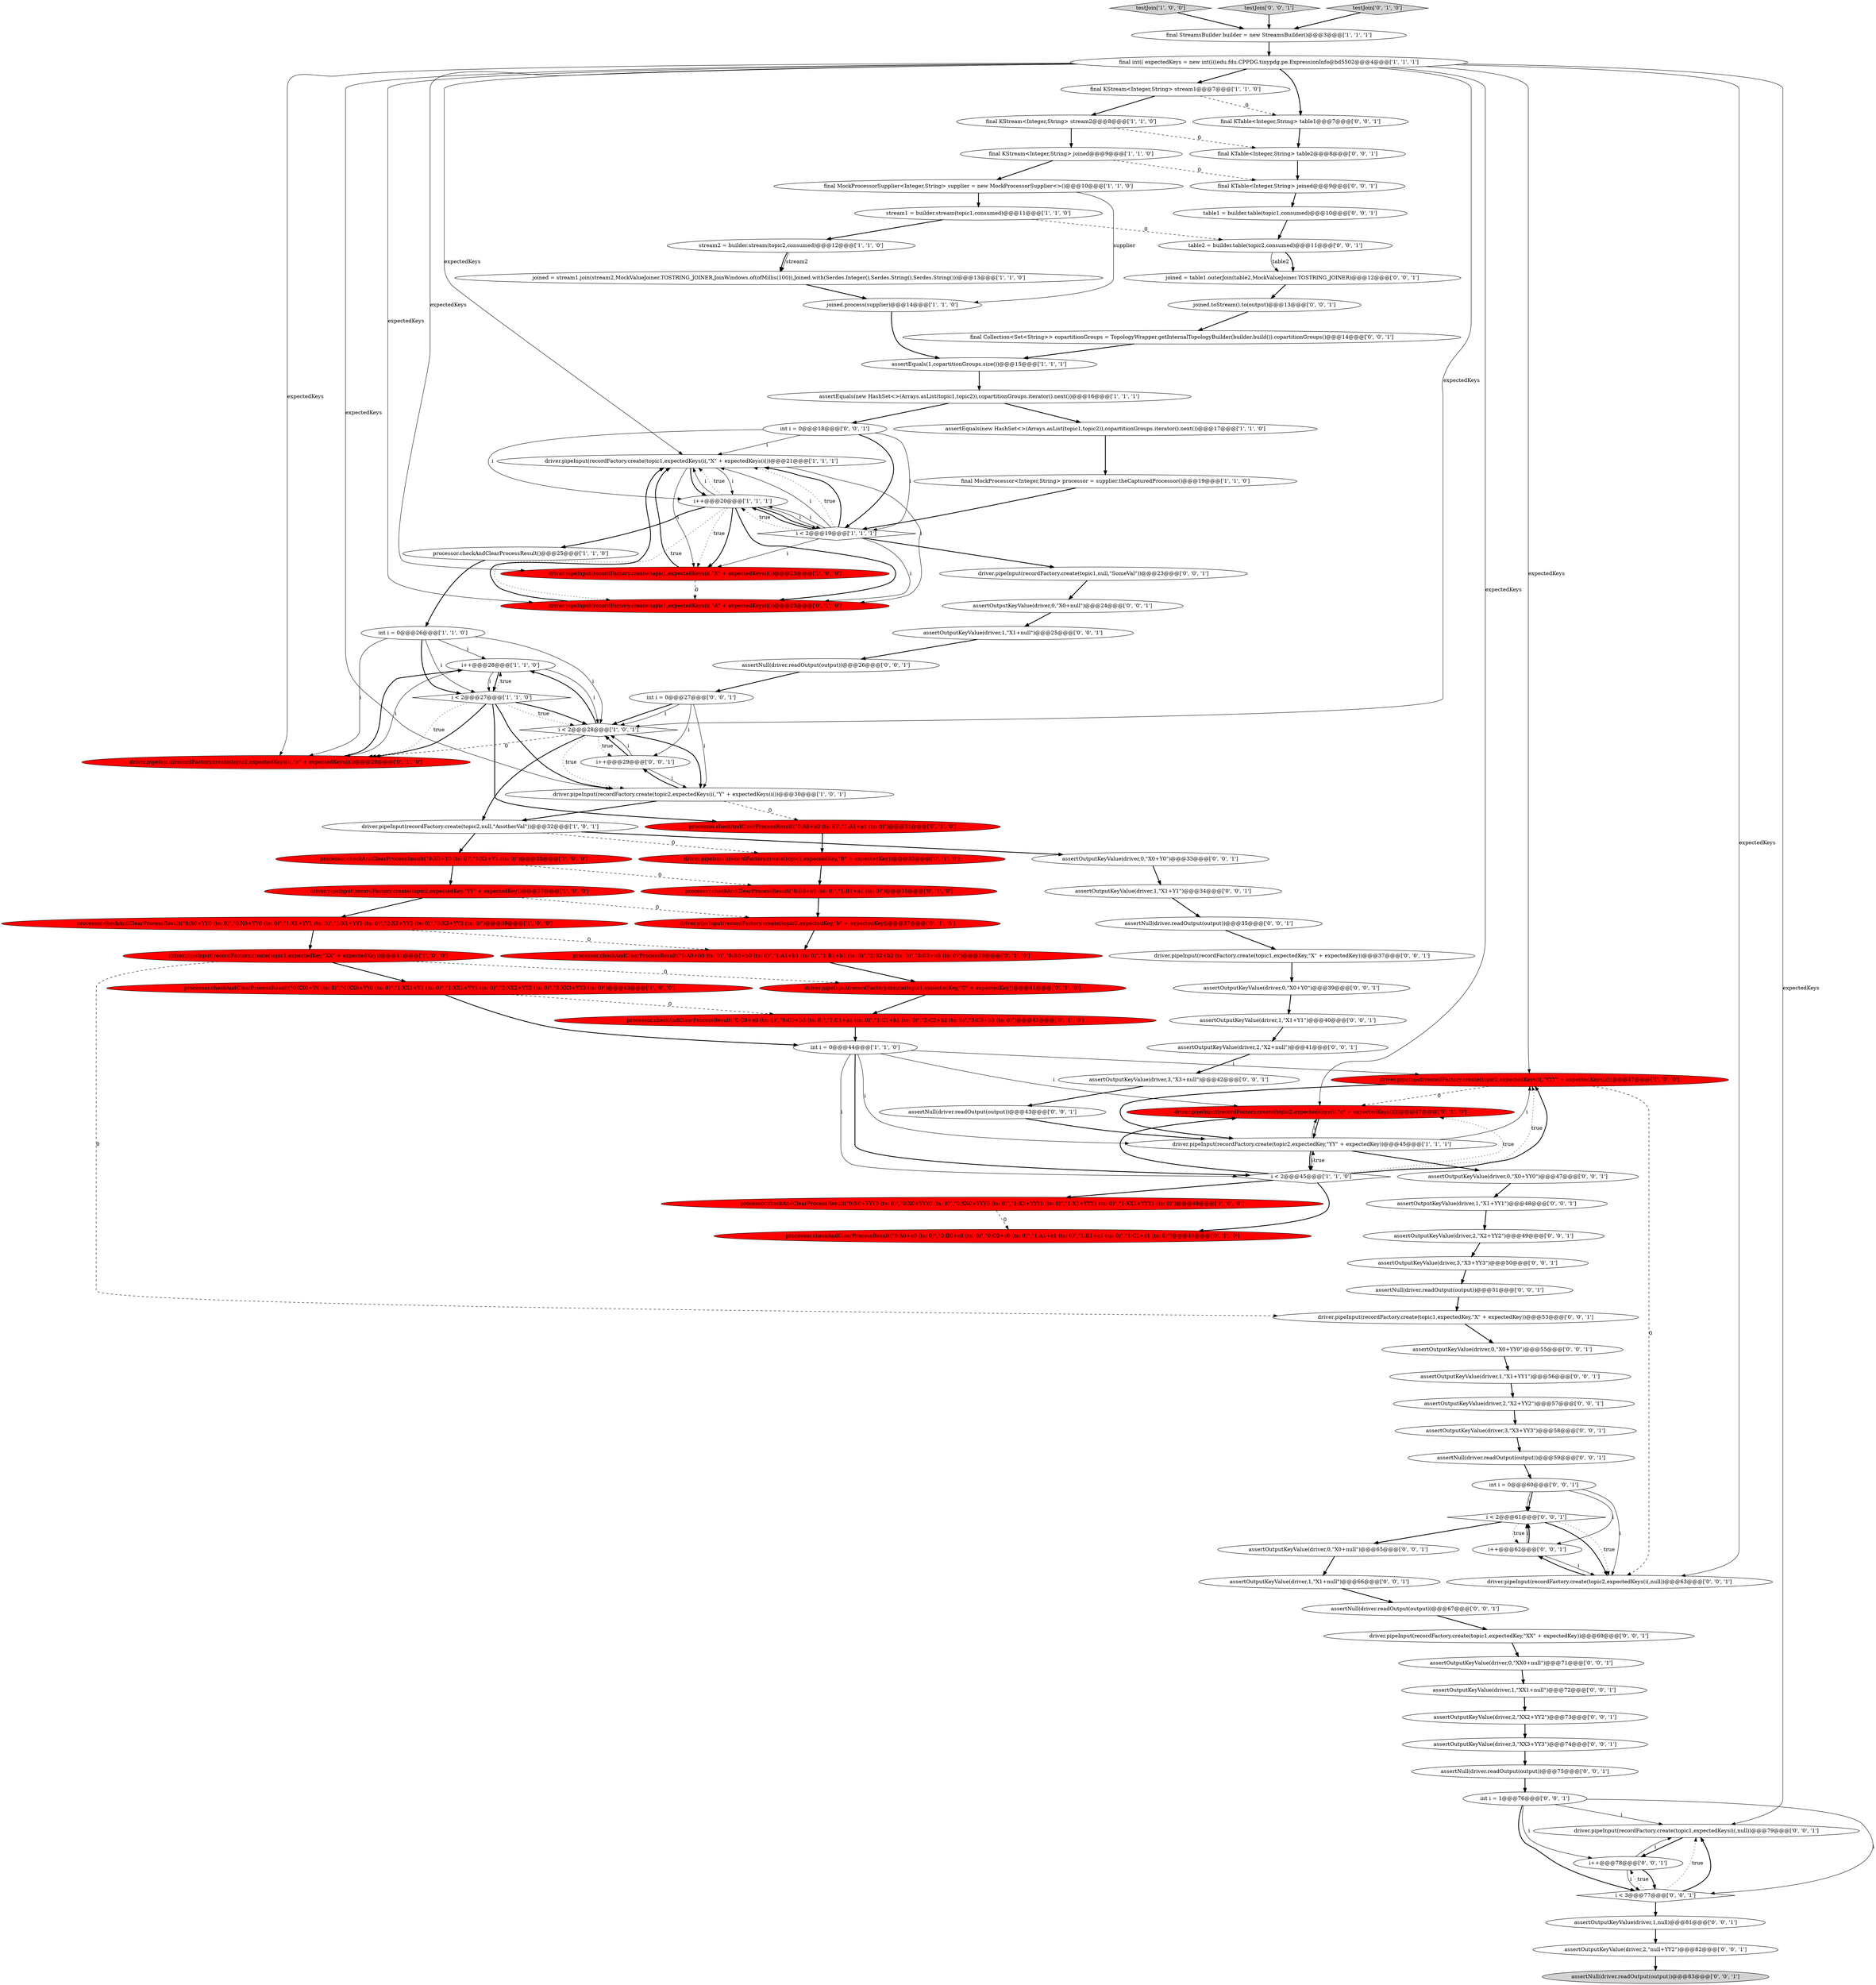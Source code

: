 digraph {
31 [style = filled, label = "driver.pipeInput(recordFactory.create(topic2,expectedKeys(i(,\"YYY\" + expectedKeys(i())@@@47@@@['1', '0', '0']", fillcolor = red, shape = ellipse image = "AAA1AAABBB1BBB"];
18 [style = filled, label = "processor.checkAndClearProcessResult(\"0:XX0+Y0 (ts: 0)\",\"0:XX0+YY0 (ts: 0)\",\"1:XX1+Y1 (ts: 0)\",\"1:XX1+YY1 (ts: 0)\",\"2:XX2+YY2 (ts: 0)\",\"3:XX3+YY3 (ts: 0)\")@@@43@@@['1', '0', '0']", fillcolor = red, shape = ellipse image = "AAA1AAABBB1BBB"];
11 [style = filled, label = "final int(( expectedKeys = new int((((edu.fdu.CPPDG.tinypdg.pe.ExpressionInfo@bd5502@@@4@@@['1', '1', '1']", fillcolor = white, shape = ellipse image = "AAA0AAABBB1BBB"];
19 [style = filled, label = "i++@@@28@@@['1', '1', '0']", fillcolor = white, shape = ellipse image = "AAA0AAABBB1BBB"];
94 [style = filled, label = "assertOutputKeyValue(driver,1,\"XX1+null\")@@@72@@@['0', '0', '1']", fillcolor = white, shape = ellipse image = "AAA0AAABBB3BBB"];
102 [style = filled, label = "joined = table1.outerJoin(table2,MockValueJoiner.TOSTRING_JOINER)@@@12@@@['0', '0', '1']", fillcolor = white, shape = ellipse image = "AAA0AAABBB3BBB"];
68 [style = filled, label = "assertNull(driver.readOutput(output))@@@51@@@['0', '0', '1']", fillcolor = white, shape = ellipse image = "AAA0AAABBB3BBB"];
76 [style = filled, label = "assertOutputKeyValue(driver,0,\"X0+Y0\")@@@39@@@['0', '0', '1']", fillcolor = white, shape = ellipse image = "AAA0AAABBB3BBB"];
47 [style = filled, label = "processor.checkAndClearProcessResult(\"0:B0+a0 (ts: 0)\",\"1:B1+a1 (ts: 0)\")@@@35@@@['0', '1', '0']", fillcolor = red, shape = ellipse image = "AAA1AAABBB2BBB"];
49 [style = filled, label = "i < 2@@@61@@@['0', '0', '1']", fillcolor = white, shape = diamond image = "AAA0AAABBB3BBB"];
14 [style = filled, label = "final KStream<Integer,String> stream1@@@7@@@['1', '1', '0']", fillcolor = white, shape = ellipse image = "AAA0AAABBB1BBB"];
4 [style = filled, label = "stream2 = builder.stream(topic2,consumed)@@@12@@@['1', '1', '0']", fillcolor = white, shape = ellipse image = "AAA0AAABBB1BBB"];
27 [style = filled, label = "joined.process(supplier)@@@14@@@['1', '1', '0']", fillcolor = white, shape = ellipse image = "AAA0AAABBB1BBB"];
16 [style = filled, label = "final KStream<Integer,String> stream2@@@8@@@['1', '1', '0']", fillcolor = white, shape = ellipse image = "AAA0AAABBB1BBB"];
13 [style = filled, label = "driver.pipeInput(recordFactory.create(topic1,expectedKeys(i(,\"X\" + expectedKeys(i())@@@23@@@['1', '0', '0']", fillcolor = red, shape = ellipse image = "AAA1AAABBB1BBB"];
97 [style = filled, label = "assertOutputKeyValue(driver,1,\"X1+null\")@@@25@@@['0', '0', '1']", fillcolor = white, shape = ellipse image = "AAA0AAABBB3BBB"];
51 [style = filled, label = "driver.pipeInput(recordFactory.create(topic1,expectedKey,\"X\" + expectedKey))@@@37@@@['0', '0', '1']", fillcolor = white, shape = ellipse image = "AAA0AAABBB3BBB"];
20 [style = filled, label = "testJoin['1', '0', '0']", fillcolor = lightgray, shape = diamond image = "AAA0AAABBB1BBB"];
0 [style = filled, label = "stream1 = builder.stream(topic1,consumed)@@@11@@@['1', '1', '0']", fillcolor = white, shape = ellipse image = "AAA0AAABBB1BBB"];
6 [style = filled, label = "int i = 0@@@26@@@['1', '1', '0']", fillcolor = white, shape = ellipse image = "AAA0AAABBB1BBB"];
62 [style = filled, label = "driver.pipeInput(recordFactory.create(topic1,expectedKeys(i(,null))@@@79@@@['0', '0', '1']", fillcolor = white, shape = ellipse image = "AAA0AAABBB3BBB"];
67 [style = filled, label = "assertOutputKeyValue(driver,3,\"X3+YY3\")@@@50@@@['0', '0', '1']", fillcolor = white, shape = ellipse image = "AAA0AAABBB3BBB"];
96 [style = filled, label = "assertOutputKeyValue(driver,3,\"X3+null\")@@@42@@@['0', '0', '1']", fillcolor = white, shape = ellipse image = "AAA0AAABBB3BBB"];
32 [style = filled, label = "int i = 0@@@44@@@['1', '1', '0']", fillcolor = white, shape = ellipse image = "AAA0AAABBB1BBB"];
83 [style = filled, label = "assertOutputKeyValue(driver,2,\"X2+null\")@@@41@@@['0', '0', '1']", fillcolor = white, shape = ellipse image = "AAA0AAABBB3BBB"];
79 [style = filled, label = "assertOutputKeyValue(driver,1,\"X1+Y1\")@@@34@@@['0', '0', '1']", fillcolor = white, shape = ellipse image = "AAA0AAABBB3BBB"];
69 [style = filled, label = "final Collection<Set<String>> copartitionGroups = TopologyWrapper.getInternalTopologyBuilder(builder.build()).copartitionGroups()@@@14@@@['0', '0', '1']", fillcolor = white, shape = ellipse image = "AAA0AAABBB3BBB"];
42 [style = filled, label = "driver.pipeInput(recordFactory.create(topic1,expectedKey,\"C\" + expectedKey))@@@41@@@['0', '1', '0']", fillcolor = red, shape = ellipse image = "AAA1AAABBB2BBB"];
74 [style = filled, label = "assertOutputKeyValue(driver,1,null)@@@81@@@['0', '0', '1']", fillcolor = white, shape = ellipse image = "AAA0AAABBB3BBB"];
63 [style = filled, label = "i < 3@@@77@@@['0', '0', '1']", fillcolor = white, shape = diamond image = "AAA0AAABBB3BBB"];
22 [style = filled, label = "driver.pipeInput(recordFactory.create(topic1,expectedKeys(i(,\"X\" + expectedKeys(i())@@@21@@@['1', '1', '1']", fillcolor = white, shape = ellipse image = "AAA0AAABBB1BBB"];
66 [style = filled, label = "assertOutputKeyValue(driver,3,\"XX3+YY3\")@@@74@@@['0', '0', '1']", fillcolor = white, shape = ellipse image = "AAA0AAABBB3BBB"];
101 [style = filled, label = "assertOutputKeyValue(driver,0,\"XX0+null\")@@@71@@@['0', '0', '1']", fillcolor = white, shape = ellipse image = "AAA0AAABBB3BBB"];
58 [style = filled, label = "assertOutputKeyValue(driver,2,\"X2+YY2\")@@@57@@@['0', '0', '1']", fillcolor = white, shape = ellipse image = "AAA0AAABBB3BBB"];
77 [style = filled, label = "i++@@@62@@@['0', '0', '1']", fillcolor = white, shape = ellipse image = "AAA0AAABBB3BBB"];
53 [style = filled, label = "assertOutputKeyValue(driver,0,\"X0+YY0\")@@@47@@@['0', '0', '1']", fillcolor = white, shape = ellipse image = "AAA0AAABBB3BBB"];
37 [style = filled, label = "driver.pipeInput(recordFactory.create(topic1,expectedKeys(i(,\"A\" + expectedKeys(i())@@@23@@@['0', '1', '0']", fillcolor = red, shape = ellipse image = "AAA1AAABBB2BBB"];
100 [style = filled, label = "assertNull(driver.readOutput(output))@@@59@@@['0', '0', '1']", fillcolor = white, shape = ellipse image = "AAA0AAABBB3BBB"];
57 [style = filled, label = "int i = 1@@@76@@@['0', '0', '1']", fillcolor = white, shape = ellipse image = "AAA0AAABBB3BBB"];
21 [style = filled, label = "final MockProcessor<Integer,String> processor = supplier.theCapturedProcessor()@@@19@@@['1', '1', '0']", fillcolor = white, shape = ellipse image = "AAA0AAABBB1BBB"];
33 [style = filled, label = "i < 2@@@45@@@['1', '1', '0']", fillcolor = white, shape = diamond image = "AAA0AAABBB1BBB"];
48 [style = filled, label = "assertNull(driver.readOutput(output))@@@35@@@['0', '0', '1']", fillcolor = white, shape = ellipse image = "AAA0AAABBB3BBB"];
29 [style = filled, label = "i < 2@@@19@@@['1', '1', '1']", fillcolor = white, shape = diamond image = "AAA0AAABBB1BBB"];
93 [style = filled, label = "assertNull(driver.readOutput(output))@@@83@@@['0', '0', '1']", fillcolor = lightgray, shape = ellipse image = "AAA0AAABBB3BBB"];
95 [style = filled, label = "assertOutputKeyValue(driver,0,\"X0+Y0\")@@@33@@@['0', '0', '1']", fillcolor = white, shape = ellipse image = "AAA0AAABBB3BBB"];
85 [style = filled, label = "driver.pipeInput(recordFactory.create(topic1,expectedKey,\"X\" + expectedKey))@@@53@@@['0', '0', '1']", fillcolor = white, shape = ellipse image = "AAA0AAABBB3BBB"];
82 [style = filled, label = "assertOutputKeyValue(driver,1,\"X1+YY1\")@@@48@@@['0', '0', '1']", fillcolor = white, shape = ellipse image = "AAA0AAABBB3BBB"];
64 [style = filled, label = "int i = 0@@@18@@@['0', '0', '1']", fillcolor = white, shape = ellipse image = "AAA0AAABBB3BBB"];
99 [style = filled, label = "assertOutputKeyValue(driver,0,\"X0+null\")@@@65@@@['0', '0', '1']", fillcolor = white, shape = ellipse image = "AAA0AAABBB3BBB"];
88 [style = filled, label = "table1 = builder.table(topic1,consumed)@@@10@@@['0', '0', '1']", fillcolor = white, shape = ellipse image = "AAA0AAABBB3BBB"];
9 [style = filled, label = "processor.checkAndClearProcessResult(\"0:X0+YYY0 (ts: 0)\",\"0:X0+YYY0 (ts: 0)\",\"0:XX0+YYY0 (ts: 0)\",\"1:X1+YYY1 (ts: 0)\",\"1:X1+YYY1 (ts: 0)\",\"1:XX1+YYY1 (ts: 0)\")@@@49@@@['1', '0', '0']", fillcolor = red, shape = ellipse image = "AAA1AAABBB1BBB"];
3 [style = filled, label = "driver.pipeInput(recordFactory.create(topic2,expectedKey,\"YY\" + expectedKey))@@@37@@@['1', '0', '0']", fillcolor = red, shape = ellipse image = "AAA1AAABBB1BBB"];
17 [style = filled, label = "processor.checkAndClearProcessResult(\"0:X0+Y0 (ts: 0)\",\"1:X1+Y1 (ts: 0)\")@@@35@@@['1', '0', '0']", fillcolor = red, shape = ellipse image = "AAA1AAABBB1BBB"];
60 [style = filled, label = "driver.pipeInput(recordFactory.create(topic1,expectedKey,\"XX\" + expectedKey))@@@69@@@['0', '0', '1']", fillcolor = white, shape = ellipse image = "AAA0AAABBB3BBB"];
15 [style = filled, label = "assertEquals(new HashSet<>(Arrays.asList(topic1,topic2)),copartitionGroups.iterator().next())@@@16@@@['1', '1', '1']", fillcolor = white, shape = ellipse image = "AAA0AAABBB1BBB"];
70 [style = filled, label = "assertOutputKeyValue(driver,1,\"X1+Y1\")@@@40@@@['0', '0', '1']", fillcolor = white, shape = ellipse image = "AAA0AAABBB3BBB"];
65 [style = filled, label = "assertOutputKeyValue(driver,0,\"X0+null\")@@@24@@@['0', '0', '1']", fillcolor = white, shape = ellipse image = "AAA0AAABBB3BBB"];
30 [style = filled, label = "i < 2@@@28@@@['1', '0', '1']", fillcolor = white, shape = diamond image = "AAA0AAABBB1BBB"];
10 [style = filled, label = "final KStream<Integer,String> joined@@@9@@@['1', '1', '0']", fillcolor = white, shape = ellipse image = "AAA0AAABBB1BBB"];
5 [style = filled, label = "assertEquals(new HashSet<>(Arrays.asList(topic1,topic2)),copartitionGroups.iterator().next())@@@17@@@['1', '1', '0']", fillcolor = white, shape = ellipse image = "AAA0AAABBB1BBB"];
24 [style = filled, label = "i++@@@20@@@['1', '1', '1']", fillcolor = white, shape = ellipse image = "AAA0AAABBB1BBB"];
55 [style = filled, label = "i++@@@78@@@['0', '0', '1']", fillcolor = white, shape = ellipse image = "AAA0AAABBB3BBB"];
45 [style = filled, label = "processor.checkAndClearProcessResult(\"0:C0+a0 (ts: 0)\",\"0:C0+b0 (ts: 0)\",\"1:C1+a1 (ts: 0)\",\"1:C1+b1 (ts: 0)\",\"2:C2+b2 (ts: 0)\",\"3:C3+b3 (ts: 0)\")@@@43@@@['0', '1', '0']", fillcolor = red, shape = ellipse image = "AAA1AAABBB2BBB"];
86 [style = filled, label = "assertNull(driver.readOutput(output))@@@67@@@['0', '0', '1']", fillcolor = white, shape = ellipse image = "AAA0AAABBB3BBB"];
90 [style = filled, label = "assertNull(driver.readOutput(output))@@@43@@@['0', '0', '1']", fillcolor = white, shape = ellipse image = "AAA0AAABBB3BBB"];
40 [style = filled, label = "driver.pipeInput(recordFactory.create(topic2,expectedKeys(i(,\"c\" + expectedKeys(i())@@@47@@@['0', '1', '0']", fillcolor = red, shape = ellipse image = "AAA1AAABBB2BBB"];
52 [style = filled, label = "int i = 0@@@27@@@['0', '0', '1']", fillcolor = white, shape = ellipse image = "AAA0AAABBB3BBB"];
39 [style = filled, label = "driver.pipeInput(recordFactory.create(topic2,expectedKeys(i(,\"a\" + expectedKeys(i())@@@29@@@['0', '1', '0']", fillcolor = red, shape = ellipse image = "AAA1AAABBB2BBB"];
26 [style = filled, label = "final MockProcessorSupplier<Integer,String> supplier = new MockProcessorSupplier<>()@@@10@@@['1', '1', '0']", fillcolor = white, shape = ellipse image = "AAA0AAABBB1BBB"];
7 [style = filled, label = "final StreamsBuilder builder = new StreamsBuilder()@@@3@@@['1', '1', '1']", fillcolor = white, shape = ellipse image = "AAA0AAABBB1BBB"];
50 [style = filled, label = "joined.toStream().to(output)@@@13@@@['0', '0', '1']", fillcolor = white, shape = ellipse image = "AAA0AAABBB3BBB"];
23 [style = filled, label = "i < 2@@@27@@@['1', '1', '0']", fillcolor = white, shape = diamond image = "AAA0AAABBB1BBB"];
12 [style = filled, label = "driver.pipeInput(recordFactory.create(topic2,expectedKeys(i(,\"Y\" + expectedKeys(i())@@@30@@@['1', '0', '1']", fillcolor = white, shape = ellipse image = "AAA0AAABBB1BBB"];
81 [style = filled, label = "final KTable<Integer,String> table1@@@7@@@['0', '0', '1']", fillcolor = white, shape = ellipse image = "AAA0AAABBB3BBB"];
73 [style = filled, label = "driver.pipeInput(recordFactory.create(topic1,null,\"SomeVal\"))@@@23@@@['0', '0', '1']", fillcolor = white, shape = ellipse image = "AAA0AAABBB3BBB"];
46 [style = filled, label = "driver.pipeInput(recordFactory.create(topic1,expectedKey,\"B\" + expectedKey))@@@33@@@['0', '1', '0']", fillcolor = red, shape = ellipse image = "AAA1AAABBB2BBB"];
43 [style = filled, label = "processor.checkAndClearProcessResult(\"0:A0+a0 (ts: 0)\",\"1:A1+a1 (ts: 0)\")@@@31@@@['0', '1', '0']", fillcolor = red, shape = ellipse image = "AAA1AAABBB2BBB"];
87 [style = filled, label = "assertOutputKeyValue(driver,1,\"X1+YY1\")@@@56@@@['0', '0', '1']", fillcolor = white, shape = ellipse image = "AAA0AAABBB3BBB"];
54 [style = filled, label = "assertOutputKeyValue(driver,2,\"XX2+YY2\")@@@73@@@['0', '0', '1']", fillcolor = white, shape = ellipse image = "AAA0AAABBB3BBB"];
8 [style = filled, label = "assertEquals(1,copartitionGroups.size())@@@15@@@['1', '1', '1']", fillcolor = white, shape = ellipse image = "AAA0AAABBB1BBB"];
80 [style = filled, label = "table2 = builder.table(topic2,consumed)@@@11@@@['0', '0', '1']", fillcolor = white, shape = ellipse image = "AAA0AAABBB3BBB"];
41 [style = filled, label = "processor.checkAndClearProcessResult(\"0:A0+c0 (ts: 0)\",\"0:B0+c0 (ts: 0)\",\"0:C0+c0 (ts: 0)\",\"1:A1+c1 (ts: 0)\",\"1:B1+c1 (ts: 0)\",\"1:C1+c1 (ts: 0)\")@@@49@@@['0', '1', '0']", fillcolor = red, shape = ellipse image = "AAA1AAABBB2BBB"];
56 [style = filled, label = "int i = 0@@@60@@@['0', '0', '1']", fillcolor = white, shape = ellipse image = "AAA0AAABBB3BBB"];
59 [style = filled, label = "assertOutputKeyValue(driver,1,\"X1+null\")@@@66@@@['0', '0', '1']", fillcolor = white, shape = ellipse image = "AAA0AAABBB3BBB"];
35 [style = filled, label = "driver.pipeInput(recordFactory.create(topic2,null,\"AnotherVal\"))@@@32@@@['1', '0', '1']", fillcolor = white, shape = ellipse image = "AAA0AAABBB1BBB"];
36 [style = filled, label = "processor.checkAndClearProcessResult(\"0:A0+b0 (ts: 0)\",\"0:B0+b0 (ts: 0)\",\"1:A1+b1 (ts: 0)\",\"1:B1+b1 (ts: 0)\",\"2:B2+b2 (ts: 0)\",\"3:B3+b3 (ts: 0)\")@@@39@@@['0', '1', '0']", fillcolor = red, shape = ellipse image = "AAA1AAABBB2BBB"];
84 [style = filled, label = "driver.pipeInput(recordFactory.create(topic2,expectedKeys(i(,null))@@@63@@@['0', '0', '1']", fillcolor = white, shape = ellipse image = "AAA0AAABBB3BBB"];
28 [style = filled, label = "driver.pipeInput(recordFactory.create(topic2,expectedKey,\"YY\" + expectedKey))@@@45@@@['1', '1', '1']", fillcolor = white, shape = ellipse image = "AAA0AAABBB1BBB"];
92 [style = filled, label = "assertOutputKeyValue(driver,2,\"null+YY2\")@@@82@@@['0', '0', '1']", fillcolor = white, shape = ellipse image = "AAA0AAABBB3BBB"];
71 [style = filled, label = "assertOutputKeyValue(driver,2,\"X2+YY2\")@@@49@@@['0', '0', '1']", fillcolor = white, shape = ellipse image = "AAA0AAABBB3BBB"];
89 [style = filled, label = "assertOutputKeyValue(driver,0,\"X0+YY0\")@@@55@@@['0', '0', '1']", fillcolor = white, shape = ellipse image = "AAA0AAABBB3BBB"];
98 [style = filled, label = "testJoin['0', '0', '1']", fillcolor = lightgray, shape = diamond image = "AAA0AAABBB3BBB"];
103 [style = filled, label = "assertOutputKeyValue(driver,3,\"X3+YY3\")@@@58@@@['0', '0', '1']", fillcolor = white, shape = ellipse image = "AAA0AAABBB3BBB"];
2 [style = filled, label = "processor.checkAndClearProcessResult()@@@25@@@['1', '1', '0']", fillcolor = white, shape = ellipse image = "AAA0AAABBB1BBB"];
75 [style = filled, label = "assertNull(driver.readOutput(output))@@@26@@@['0', '0', '1']", fillcolor = white, shape = ellipse image = "AAA0AAABBB3BBB"];
34 [style = filled, label = "joined = stream1.join(stream2,MockValueJoiner.TOSTRING_JOINER,JoinWindows.of(ofMillis(100)),Joined.with(Serdes.Integer(),Serdes.String(),Serdes.String()))@@@13@@@['1', '1', '0']", fillcolor = white, shape = ellipse image = "AAA0AAABBB1BBB"];
25 [style = filled, label = "driver.pipeInput(recordFactory.create(topic1,expectedKey,\"XX\" + expectedKey))@@@41@@@['1', '0', '0']", fillcolor = red, shape = ellipse image = "AAA1AAABBB1BBB"];
1 [style = filled, label = "processor.checkAndClearProcessResult(\"0:X0+YY0 (ts: 0)\",\"0:X0+YY0 (ts: 0)\",\"1:X1+YY1 (ts: 0)\",\"1:X1+YY1 (ts: 0)\",\"2:X2+YY2 (ts: 0)\",\"3:X3+YY3 (ts: 0)\")@@@39@@@['1', '0', '0']", fillcolor = red, shape = ellipse image = "AAA1AAABBB1BBB"];
72 [style = filled, label = "final KTable<Integer,String> table2@@@8@@@['0', '0', '1']", fillcolor = white, shape = ellipse image = "AAA0AAABBB3BBB"];
44 [style = filled, label = "driver.pipeInput(recordFactory.create(topic2,expectedKey,\"b\" + expectedKey))@@@37@@@['0', '1', '0']", fillcolor = red, shape = ellipse image = "AAA1AAABBB2BBB"];
61 [style = filled, label = "assertNull(driver.readOutput(output))@@@75@@@['0', '0', '1']", fillcolor = white, shape = ellipse image = "AAA0AAABBB3BBB"];
91 [style = filled, label = "final KTable<Integer,String> joined@@@9@@@['0', '0', '1']", fillcolor = white, shape = ellipse image = "AAA0AAABBB3BBB"];
78 [style = filled, label = "i++@@@29@@@['0', '0', '1']", fillcolor = white, shape = ellipse image = "AAA0AAABBB3BBB"];
38 [style = filled, label = "testJoin['0', '1', '0']", fillcolor = lightgray, shape = diamond image = "AAA0AAABBB2BBB"];
29->22 [style = solid, label="i"];
94->54 [style = bold, label=""];
55->63 [style = solid, label="i"];
39->19 [style = bold, label=""];
84->77 [style = bold, label=""];
25->85 [style = dashed, label="0"];
73->65 [style = bold, label=""];
14->81 [style = dashed, label="0"];
11->14 [style = bold, label=""];
42->45 [style = bold, label=""];
82->71 [style = bold, label=""];
2->6 [style = bold, label=""];
56->49 [style = solid, label="i"];
33->28 [style = dotted, label="true"];
28->33 [style = solid, label="i"];
89->87 [style = bold, label=""];
31->40 [style = dashed, label="0"];
61->57 [style = bold, label=""];
62->55 [style = bold, label=""];
31->84 [style = dashed, label="0"];
11->13 [style = solid, label="expectedKeys"];
74->92 [style = bold, label=""];
86->60 [style = bold, label=""];
24->22 [style = solid, label="i"];
56->84 [style = solid, label="i"];
12->43 [style = dashed, label="0"];
17->47 [style = dashed, label="0"];
55->63 [style = bold, label=""];
35->46 [style = dashed, label="0"];
71->67 [style = bold, label=""];
48->51 [style = bold, label=""];
57->63 [style = bold, label=""];
38->7 [style = bold, label=""];
64->29 [style = solid, label="i"];
88->80 [style = bold, label=""];
67->68 [style = bold, label=""];
18->32 [style = bold, label=""];
29->13 [style = solid, label="i"];
75->52 [style = bold, label=""];
32->28 [style = solid, label="i"];
57->55 [style = solid, label="i"];
52->12 [style = solid, label="i"];
23->12 [style = bold, label=""];
4->34 [style = solid, label="stream2"];
9->41 [style = dashed, label="0"];
13->22 [style = bold, label=""];
51->76 [style = bold, label=""];
69->8 [style = bold, label=""];
11->84 [style = solid, label="expectedKeys"];
99->59 [style = bold, label=""];
79->48 [style = bold, label=""];
14->16 [style = bold, label=""];
70->83 [style = bold, label=""];
7->11 [style = bold, label=""];
91->88 [style = bold, label=""];
23->30 [style = bold, label=""];
50->69 [style = bold, label=""];
78->30 [style = bold, label=""];
53->82 [style = bold, label=""];
6->19 [style = solid, label="i"];
55->62 [style = solid, label="i"];
33->40 [style = dotted, label="true"];
52->78 [style = solid, label="i"];
30->12 [style = dotted, label="true"];
33->41 [style = bold, label=""];
54->66 [style = bold, label=""];
10->26 [style = bold, label=""];
29->73 [style = bold, label=""];
98->7 [style = bold, label=""];
11->30 [style = solid, label="expectedKeys"];
12->35 [style = bold, label=""];
32->33 [style = solid, label="i"];
64->24 [style = solid, label="i"];
23->19 [style = dotted, label="true"];
18->45 [style = dashed, label="0"];
100->56 [style = bold, label=""];
59->86 [style = bold, label=""];
43->46 [style = bold, label=""];
6->39 [style = solid, label="i"];
0->80 [style = dashed, label="0"];
72->91 [style = bold, label=""];
29->24 [style = solid, label="i"];
19->39 [style = solid, label="i"];
5->21 [style = bold, label=""];
30->19 [style = bold, label=""];
26->0 [style = bold, label=""];
21->29 [style = bold, label=""];
29->37 [style = solid, label="i"];
63->62 [style = bold, label=""];
96->90 [style = bold, label=""];
80->102 [style = bold, label=""];
103->100 [style = bold, label=""];
24->22 [style = dotted, label="true"];
35->17 [style = bold, label=""];
47->44 [style = bold, label=""];
66->61 [style = bold, label=""];
24->29 [style = solid, label="i"];
77->49 [style = solid, label="i"];
31->28 [style = bold, label=""];
15->64 [style = bold, label=""];
20->7 [style = bold, label=""];
27->8 [style = bold, label=""];
92->93 [style = bold, label=""];
26->27 [style = solid, label="supplier"];
36->42 [style = bold, label=""];
24->13 [style = bold, label=""];
24->13 [style = dotted, label="true"];
33->31 [style = dotted, label="true"];
11->31 [style = solid, label="expectedKeys"];
8->15 [style = bold, label=""];
52->30 [style = solid, label="i"];
3->1 [style = bold, label=""];
6->23 [style = bold, label=""];
32->40 [style = solid, label="i"];
23->43 [style = bold, label=""];
25->18 [style = bold, label=""];
64->29 [style = bold, label=""];
45->32 [style = bold, label=""];
19->30 [style = solid, label="i"];
30->78 [style = dotted, label="true"];
63->74 [style = bold, label=""];
32->33 [style = bold, label=""];
87->58 [style = bold, label=""];
49->84 [style = bold, label=""];
11->40 [style = solid, label="expectedKeys"];
11->62 [style = solid, label="expectedKeys"];
64->22 [style = solid, label="i"];
63->55 [style = dotted, label="true"];
23->39 [style = dotted, label="true"];
68->85 [style = bold, label=""];
101->94 [style = bold, label=""];
37->22 [style = bold, label=""];
29->22 [style = dotted, label="true"];
30->12 [style = bold, label=""];
30->35 [style = bold, label=""];
32->31 [style = solid, label="i"];
63->62 [style = dotted, label="true"];
49->84 [style = dotted, label="true"];
28->31 [style = solid, label="i"];
78->30 [style = solid, label="i"];
17->3 [style = bold, label=""];
23->39 [style = bold, label=""];
76->70 [style = bold, label=""];
56->77 [style = solid, label="i"];
95->79 [style = bold, label=""];
49->99 [style = bold, label=""];
11->37 [style = solid, label="expectedKeys"];
29->24 [style = dotted, label="true"];
1->25 [style = bold, label=""];
4->34 [style = bold, label=""];
22->24 [style = solid, label="i"];
22->37 [style = solid, label="i"];
19->23 [style = solid, label="i"];
102->50 [style = bold, label=""];
13->37 [style = dashed, label="0"];
78->12 [style = solid, label="i"];
44->36 [style = bold, label=""];
56->49 [style = bold, label=""];
30->39 [style = dashed, label="0"];
24->2 [style = bold, label=""];
6->23 [style = solid, label="i"];
16->10 [style = bold, label=""];
57->62 [style = solid, label="i"];
28->53 [style = bold, label=""];
80->102 [style = solid, label="table2"];
11->22 [style = solid, label="expectedKeys"];
22->13 [style = solid, label="i"];
77->49 [style = bold, label=""];
3->44 [style = dashed, label="0"];
23->30 [style = dotted, label="true"];
24->29 [style = bold, label=""];
40->28 [style = bold, label=""];
35->95 [style = bold, label=""];
33->9 [style = bold, label=""];
46->47 [style = bold, label=""];
15->5 [style = bold, label=""];
77->84 [style = solid, label="i"];
83->96 [style = bold, label=""];
11->39 [style = solid, label="expectedKeys"];
49->77 [style = dotted, label="true"];
1->36 [style = dashed, label="0"];
33->40 [style = bold, label=""];
81->72 [style = bold, label=""];
28->33 [style = bold, label=""];
85->89 [style = bold, label=""];
57->63 [style = solid, label="i"];
97->75 [style = bold, label=""];
6->30 [style = solid, label="i"];
0->4 [style = bold, label=""];
19->23 [style = bold, label=""];
10->91 [style = dashed, label="0"];
16->72 [style = dashed, label="0"];
24->37 [style = bold, label=""];
11->12 [style = solid, label="expectedKeys"];
24->37 [style = dotted, label="true"];
33->31 [style = bold, label=""];
28->40 [style = solid, label="i"];
65->97 [style = bold, label=""];
11->81 [style = bold, label=""];
22->24 [style = bold, label=""];
29->22 [style = bold, label=""];
58->103 [style = bold, label=""];
90->28 [style = bold, label=""];
29->24 [style = bold, label=""];
60->101 [style = bold, label=""];
12->78 [style = bold, label=""];
25->42 [style = dashed, label="0"];
52->30 [style = bold, label=""];
34->27 [style = bold, label=""];
}
